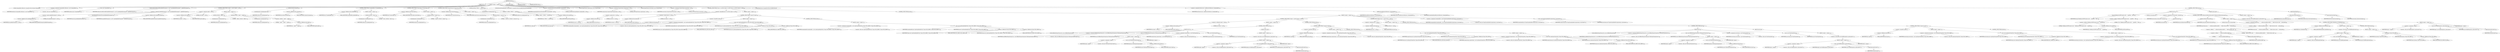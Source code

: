 digraph "execute" {  
"110" [label = <(METHOD,execute)<SUB>114</SUB>> ]
"6" [label = <(PARAM,this)<SUB>114</SUB>> ]
"111" [label = <(BLOCK,&lt;empty&gt;,&lt;empty&gt;)<SUB>114</SUB>> ]
"4" [label = <(LOCAL,Commandline toExecute: org.apache.tools.ant.types.Commandline)> ]
"112" [label = <(&lt;operator&gt;.assignment,Commandline toExecute = new Commandline())<SUB>116</SUB>> ]
"113" [label = <(IDENTIFIER,toExecute,Commandline toExecute = new Commandline())<SUB>116</SUB>> ]
"114" [label = <(&lt;operator&gt;.alloc,new Commandline())<SUB>116</SUB>> ]
"115" [label = <(&lt;init&gt;,new Commandline())<SUB>116</SUB>> ]
"3" [label = <(IDENTIFIER,toExecute,new Commandline())<SUB>116</SUB>> ]
"116" [label = <(setExecutable,setExecutable(rpmBuildCommand == null ? guessRpmBuildCommand() : rpmBuildCommand))<SUB>118</SUB>> ]
"117" [label = <(IDENTIFIER,toExecute,setExecutable(rpmBuildCommand == null ? guessRpmBuildCommand() : rpmBuildCommand))<SUB>118</SUB>> ]
"118" [label = <(&lt;operator&gt;.conditional,rpmBuildCommand == null ? guessRpmBuildCommand() : rpmBuildCommand)<SUB>118</SUB>> ]
"119" [label = <(&lt;operator&gt;.equals,rpmBuildCommand == null)<SUB>118</SUB>> ]
"120" [label = <(&lt;operator&gt;.fieldAccess,this.rpmBuildCommand)<SUB>118</SUB>> ]
"121" [label = <(IDENTIFIER,this,rpmBuildCommand == null)<SUB>118</SUB>> ]
"122" [label = <(FIELD_IDENTIFIER,rpmBuildCommand,rpmBuildCommand)<SUB>118</SUB>> ]
"123" [label = <(LITERAL,null,rpmBuildCommand == null)<SUB>118</SUB>> ]
"124" [label = <(guessRpmBuildCommand,this.guessRpmBuildCommand())<SUB>119</SUB>> ]
"5" [label = <(IDENTIFIER,this,this.guessRpmBuildCommand())<SUB>119</SUB>> ]
"125" [label = <(&lt;operator&gt;.fieldAccess,this.rpmBuildCommand)<SUB>120</SUB>> ]
"126" [label = <(IDENTIFIER,this,rpmBuildCommand == null ? guessRpmBuildCommand() : rpmBuildCommand)<SUB>120</SUB>> ]
"127" [label = <(FIELD_IDENTIFIER,rpmBuildCommand,rpmBuildCommand)<SUB>120</SUB>> ]
"128" [label = <(CONTROL_STRUCTURE,if (topDir != null),if (topDir != null))<SUB>121</SUB>> ]
"129" [label = <(&lt;operator&gt;.notEquals,topDir != null)<SUB>121</SUB>> ]
"130" [label = <(&lt;operator&gt;.fieldAccess,this.topDir)<SUB>121</SUB>> ]
"131" [label = <(IDENTIFIER,this,topDir != null)<SUB>121</SUB>> ]
"132" [label = <(FIELD_IDENTIFIER,topDir,topDir)<SUB>121</SUB>> ]
"133" [label = <(LITERAL,null,topDir != null)<SUB>121</SUB>> ]
"134" [label = <(BLOCK,&lt;empty&gt;,&lt;empty&gt;)<SUB>121</SUB>> ]
"135" [label = <(setValue,setValue(&quot;--define&quot;))<SUB>122</SUB>> ]
"136" [label = <(createArgument,createArgument())<SUB>122</SUB>> ]
"137" [label = <(IDENTIFIER,toExecute,createArgument())<SUB>122</SUB>> ]
"138" [label = <(LITERAL,&quot;--define&quot;,setValue(&quot;--define&quot;))<SUB>122</SUB>> ]
"139" [label = <(setValue,setValue(&quot;_topdir&quot; + topDir))<SUB>123</SUB>> ]
"140" [label = <(createArgument,createArgument())<SUB>123</SUB>> ]
"141" [label = <(IDENTIFIER,toExecute,createArgument())<SUB>123</SUB>> ]
"142" [label = <(&lt;operator&gt;.addition,&quot;_topdir&quot; + topDir)<SUB>123</SUB>> ]
"143" [label = <(LITERAL,&quot;_topdir&quot;,&quot;_topdir&quot; + topDir)<SUB>123</SUB>> ]
"144" [label = <(&lt;operator&gt;.fieldAccess,this.topDir)<SUB>123</SUB>> ]
"145" [label = <(IDENTIFIER,this,&quot;_topdir&quot; + topDir)<SUB>123</SUB>> ]
"146" [label = <(FIELD_IDENTIFIER,topDir,topDir)<SUB>123</SUB>> ]
"147" [label = <(setLine,setLine(command))<SUB>126</SUB>> ]
"148" [label = <(createArgument,createArgument())<SUB>126</SUB>> ]
"149" [label = <(IDENTIFIER,toExecute,createArgument())<SUB>126</SUB>> ]
"150" [label = <(&lt;operator&gt;.fieldAccess,this.command)<SUB>126</SUB>> ]
"151" [label = <(IDENTIFIER,this,setLine(command))<SUB>126</SUB>> ]
"152" [label = <(FIELD_IDENTIFIER,command,command)<SUB>126</SUB>> ]
"153" [label = <(CONTROL_STRUCTURE,if (cleanBuildDir),if (cleanBuildDir))<SUB>128</SUB>> ]
"154" [label = <(&lt;operator&gt;.fieldAccess,this.cleanBuildDir)<SUB>128</SUB>> ]
"155" [label = <(IDENTIFIER,this,if (cleanBuildDir))<SUB>128</SUB>> ]
"156" [label = <(FIELD_IDENTIFIER,cleanBuildDir,cleanBuildDir)<SUB>128</SUB>> ]
"157" [label = <(BLOCK,&lt;empty&gt;,&lt;empty&gt;)<SUB>128</SUB>> ]
"158" [label = <(setValue,setValue(&quot;--clean&quot;))<SUB>129</SUB>> ]
"159" [label = <(createArgument,createArgument())<SUB>129</SUB>> ]
"160" [label = <(IDENTIFIER,toExecute,createArgument())<SUB>129</SUB>> ]
"161" [label = <(LITERAL,&quot;--clean&quot;,setValue(&quot;--clean&quot;))<SUB>129</SUB>> ]
"162" [label = <(CONTROL_STRUCTURE,if (removeSpec),if (removeSpec))<SUB>131</SUB>> ]
"163" [label = <(&lt;operator&gt;.fieldAccess,this.removeSpec)<SUB>131</SUB>> ]
"164" [label = <(IDENTIFIER,this,if (removeSpec))<SUB>131</SUB>> ]
"165" [label = <(FIELD_IDENTIFIER,removeSpec,removeSpec)<SUB>131</SUB>> ]
"166" [label = <(BLOCK,&lt;empty&gt;,&lt;empty&gt;)<SUB>131</SUB>> ]
"167" [label = <(setValue,setValue(&quot;--rmspec&quot;))<SUB>132</SUB>> ]
"168" [label = <(createArgument,createArgument())<SUB>132</SUB>> ]
"169" [label = <(IDENTIFIER,toExecute,createArgument())<SUB>132</SUB>> ]
"170" [label = <(LITERAL,&quot;--rmspec&quot;,setValue(&quot;--rmspec&quot;))<SUB>132</SUB>> ]
"171" [label = <(CONTROL_STRUCTURE,if (removeSource),if (removeSource))<SUB>134</SUB>> ]
"172" [label = <(&lt;operator&gt;.fieldAccess,this.removeSource)<SUB>134</SUB>> ]
"173" [label = <(IDENTIFIER,this,if (removeSource))<SUB>134</SUB>> ]
"174" [label = <(FIELD_IDENTIFIER,removeSource,removeSource)<SUB>134</SUB>> ]
"175" [label = <(BLOCK,&lt;empty&gt;,&lt;empty&gt;)<SUB>134</SUB>> ]
"176" [label = <(setValue,setValue(&quot;--rmsource&quot;))<SUB>135</SUB>> ]
"177" [label = <(createArgument,createArgument())<SUB>135</SUB>> ]
"178" [label = <(IDENTIFIER,toExecute,createArgument())<SUB>135</SUB>> ]
"179" [label = <(LITERAL,&quot;--rmsource&quot;,setValue(&quot;--rmsource&quot;))<SUB>135</SUB>> ]
"180" [label = <(setValue,setValue(&quot;SPECS/&quot; + specFile))<SUB>138</SUB>> ]
"181" [label = <(createArgument,createArgument())<SUB>138</SUB>> ]
"182" [label = <(IDENTIFIER,toExecute,createArgument())<SUB>138</SUB>> ]
"183" [label = <(&lt;operator&gt;.addition,&quot;SPECS/&quot; + specFile)<SUB>138</SUB>> ]
"184" [label = <(LITERAL,&quot;SPECS/&quot;,&quot;SPECS/&quot; + specFile)<SUB>138</SUB>> ]
"185" [label = <(&lt;operator&gt;.fieldAccess,this.specFile)<SUB>138</SUB>> ]
"186" [label = <(IDENTIFIER,this,&quot;SPECS/&quot; + specFile)<SUB>138</SUB>> ]
"187" [label = <(FIELD_IDENTIFIER,specFile,specFile)<SUB>138</SUB>> ]
"9" [label = <(LOCAL,ExecuteStreamHandler streamhandler: org.apache.tools.ant.taskdefs.ExecuteStreamHandler)> ]
"188" [label = <(&lt;operator&gt;.assignment,ExecuteStreamHandler streamhandler = null)<SUB>140</SUB>> ]
"189" [label = <(IDENTIFIER,streamhandler,ExecuteStreamHandler streamhandler = null)<SUB>140</SUB>> ]
"190" [label = <(LITERAL,null,ExecuteStreamHandler streamhandler = null)<SUB>140</SUB>> ]
"15" [label = <(LOCAL,OutputStream outputstream: java.io.OutputStream)> ]
"191" [label = <(&lt;operator&gt;.assignment,OutputStream outputstream = null)<SUB>141</SUB>> ]
"192" [label = <(IDENTIFIER,outputstream,OutputStream outputstream = null)<SUB>141</SUB>> ]
"193" [label = <(LITERAL,null,OutputStream outputstream = null)<SUB>141</SUB>> ]
"24" [label = <(LOCAL,OutputStream errorstream: java.io.OutputStream)> ]
"194" [label = <(&lt;operator&gt;.assignment,OutputStream errorstream = null)<SUB>142</SUB>> ]
"195" [label = <(IDENTIFIER,errorstream,OutputStream errorstream = null)<SUB>142</SUB>> ]
"196" [label = <(LITERAL,null,OutputStream errorstream = null)<SUB>142</SUB>> ]
"197" [label = <(CONTROL_STRUCTURE,if (error == null &amp;&amp; output == null),if (error == null &amp;&amp; output == null))<SUB>143</SUB>> ]
"198" [label = <(&lt;operator&gt;.logicalAnd,error == null &amp;&amp; output == null)<SUB>143</SUB>> ]
"199" [label = <(&lt;operator&gt;.equals,error == null)<SUB>143</SUB>> ]
"200" [label = <(&lt;operator&gt;.fieldAccess,this.error)<SUB>143</SUB>> ]
"201" [label = <(IDENTIFIER,this,error == null)<SUB>143</SUB>> ]
"202" [label = <(FIELD_IDENTIFIER,error,error)<SUB>143</SUB>> ]
"203" [label = <(LITERAL,null,error == null)<SUB>143</SUB>> ]
"204" [label = <(&lt;operator&gt;.equals,output == null)<SUB>143</SUB>> ]
"205" [label = <(&lt;operator&gt;.fieldAccess,this.output)<SUB>143</SUB>> ]
"206" [label = <(IDENTIFIER,this,output == null)<SUB>143</SUB>> ]
"207" [label = <(FIELD_IDENTIFIER,output,output)<SUB>143</SUB>> ]
"208" [label = <(LITERAL,null,output == null)<SUB>143</SUB>> ]
"209" [label = <(BLOCK,&lt;empty&gt;,&lt;empty&gt;)<SUB>143</SUB>> ]
"210" [label = <(CONTROL_STRUCTURE,if (!quiet),if (!quiet))<SUB>144</SUB>> ]
"211" [label = <(&lt;operator&gt;.logicalNot,!quiet)<SUB>144</SUB>> ]
"212" [label = <(&lt;operator&gt;.fieldAccess,this.quiet)<SUB>144</SUB>> ]
"213" [label = <(IDENTIFIER,this,!quiet)<SUB>144</SUB>> ]
"214" [label = <(FIELD_IDENTIFIER,quiet,quiet)<SUB>144</SUB>> ]
"215" [label = <(BLOCK,&lt;empty&gt;,&lt;empty&gt;)<SUB>144</SUB>> ]
"216" [label = <(&lt;operator&gt;.assignment,streamhandler = new LogStreamHandler(this, Project.MSG_INFO, Project.MSG_WARN))<SUB>145</SUB>> ]
"217" [label = <(IDENTIFIER,streamhandler,streamhandler = new LogStreamHandler(this, Project.MSG_INFO, Project.MSG_WARN))<SUB>145</SUB>> ]
"218" [label = <(&lt;operator&gt;.alloc,new LogStreamHandler(this, Project.MSG_INFO, Project.MSG_WARN))<SUB>145</SUB>> ]
"219" [label = <(&lt;init&gt;,new LogStreamHandler(this, Project.MSG_INFO, Project.MSG_WARN))<SUB>145</SUB>> ]
"8" [label = <(IDENTIFIER,streamhandler,new LogStreamHandler(this, Project.MSG_INFO, Project.MSG_WARN))<SUB>145</SUB>> ]
"7" [label = <(IDENTIFIER,this,new LogStreamHandler(this, Project.MSG_INFO, Project.MSG_WARN))<SUB>145</SUB>> ]
"220" [label = <(&lt;operator&gt;.fieldAccess,Project.MSG_INFO)<SUB>145</SUB>> ]
"221" [label = <(IDENTIFIER,Project,new LogStreamHandler(this, Project.MSG_INFO, Project.MSG_WARN))<SUB>145</SUB>> ]
"222" [label = <(FIELD_IDENTIFIER,MSG_INFO,MSG_INFO)<SUB>145</SUB>> ]
"223" [label = <(&lt;operator&gt;.fieldAccess,Project.MSG_WARN)<SUB>146</SUB>> ]
"224" [label = <(IDENTIFIER,Project,new LogStreamHandler(this, Project.MSG_INFO, Project.MSG_WARN))<SUB>146</SUB>> ]
"225" [label = <(FIELD_IDENTIFIER,MSG_WARN,MSG_WARN)<SUB>146</SUB>> ]
"226" [label = <(CONTROL_STRUCTURE,else,else)<SUB>147</SUB>> ]
"227" [label = <(BLOCK,&lt;empty&gt;,&lt;empty&gt;)<SUB>147</SUB>> ]
"228" [label = <(&lt;operator&gt;.assignment,streamhandler = new LogStreamHandler(this, Project.MSG_DEBUG, Project.MSG_DEBUG))<SUB>148</SUB>> ]
"229" [label = <(IDENTIFIER,streamhandler,streamhandler = new LogStreamHandler(this, Project.MSG_DEBUG, Project.MSG_DEBUG))<SUB>148</SUB>> ]
"230" [label = <(&lt;operator&gt;.alloc,new LogStreamHandler(this, Project.MSG_DEBUG, Project.MSG_DEBUG))<SUB>148</SUB>> ]
"231" [label = <(&lt;init&gt;,new LogStreamHandler(this, Project.MSG_DEBUG, Project.MSG_DEBUG))<SUB>148</SUB>> ]
"11" [label = <(IDENTIFIER,streamhandler,new LogStreamHandler(this, Project.MSG_DEBUG, Project.MSG_DEBUG))<SUB>148</SUB>> ]
"10" [label = <(IDENTIFIER,this,new LogStreamHandler(this, Project.MSG_DEBUG, Project.MSG_DEBUG))<SUB>148</SUB>> ]
"232" [label = <(&lt;operator&gt;.fieldAccess,Project.MSG_DEBUG)<SUB>148</SUB>> ]
"233" [label = <(IDENTIFIER,Project,new LogStreamHandler(this, Project.MSG_DEBUG, Project.MSG_DEBUG))<SUB>148</SUB>> ]
"234" [label = <(FIELD_IDENTIFIER,MSG_DEBUG,MSG_DEBUG)<SUB>148</SUB>> ]
"235" [label = <(&lt;operator&gt;.fieldAccess,Project.MSG_DEBUG)<SUB>149</SUB>> ]
"236" [label = <(IDENTIFIER,Project,new LogStreamHandler(this, Project.MSG_DEBUG, Project.MSG_DEBUG))<SUB>149</SUB>> ]
"237" [label = <(FIELD_IDENTIFIER,MSG_DEBUG,MSG_DEBUG)<SUB>149</SUB>> ]
"238" [label = <(CONTROL_STRUCTURE,else,else)<SUB>151</SUB>> ]
"239" [label = <(BLOCK,&lt;empty&gt;,&lt;empty&gt;)<SUB>151</SUB>> ]
"240" [label = <(CONTROL_STRUCTURE,if (output != null),if (output != null))<SUB>152</SUB>> ]
"241" [label = <(&lt;operator&gt;.notEquals,output != null)<SUB>152</SUB>> ]
"242" [label = <(&lt;operator&gt;.fieldAccess,this.output)<SUB>152</SUB>> ]
"243" [label = <(IDENTIFIER,this,output != null)<SUB>152</SUB>> ]
"244" [label = <(FIELD_IDENTIFIER,output,output)<SUB>152</SUB>> ]
"245" [label = <(LITERAL,null,output != null)<SUB>152</SUB>> ]
"246" [label = <(BLOCK,&lt;empty&gt;,&lt;empty&gt;)<SUB>152</SUB>> ]
"247" [label = <(CONTROL_STRUCTURE,try,try)<SUB>153</SUB>> ]
"248" [label = <(BLOCK,try,try)<SUB>153</SUB>> ]
"13" [label = <(LOCAL,BufferedOutputStream bos: java.io.BufferedOutputStream)> ]
"249" [label = <(&lt;operator&gt;.assignment,BufferedOutputStream bos = new BufferedOutputStream(new FileOutputStream(output)))<SUB>154</SUB>> ]
"250" [label = <(IDENTIFIER,bos,BufferedOutputStream bos = new BufferedOutputStream(new FileOutputStream(output)))<SUB>154</SUB>> ]
"251" [label = <(&lt;operator&gt;.alloc,new BufferedOutputStream(new FileOutputStream(output)))<SUB>155</SUB>> ]
"252" [label = <(&lt;init&gt;,new BufferedOutputStream(new FileOutputStream(output)))<SUB>155</SUB>> ]
"12" [label = <(IDENTIFIER,bos,new BufferedOutputStream(new FileOutputStream(output)))<SUB>154</SUB>> ]
"253" [label = <(BLOCK,&lt;empty&gt;,&lt;empty&gt;)<SUB>155</SUB>> ]
"254" [label = <(&lt;operator&gt;.assignment,&lt;empty&gt;)> ]
"255" [label = <(IDENTIFIER,$obj3,&lt;empty&gt;)> ]
"256" [label = <(&lt;operator&gt;.alloc,new FileOutputStream(output))<SUB>155</SUB>> ]
"257" [label = <(&lt;init&gt;,new FileOutputStream(output))<SUB>155</SUB>> ]
"258" [label = <(IDENTIFIER,$obj3,new FileOutputStream(output))> ]
"259" [label = <(&lt;operator&gt;.fieldAccess,this.output)<SUB>155</SUB>> ]
"260" [label = <(IDENTIFIER,this,new FileOutputStream(output))<SUB>155</SUB>> ]
"261" [label = <(FIELD_IDENTIFIER,output,output)<SUB>155</SUB>> ]
"262" [label = <(IDENTIFIER,$obj3,&lt;empty&gt;)> ]
"263" [label = <(&lt;operator&gt;.assignment,outputstream = new PrintStream(bos))<SUB>156</SUB>> ]
"264" [label = <(IDENTIFIER,outputstream,outputstream = new PrintStream(bos))<SUB>156</SUB>> ]
"265" [label = <(&lt;operator&gt;.alloc,new PrintStream(bos))<SUB>156</SUB>> ]
"266" [label = <(&lt;init&gt;,new PrintStream(bos))<SUB>156</SUB>> ]
"14" [label = <(IDENTIFIER,outputstream,new PrintStream(bos))<SUB>156</SUB>> ]
"267" [label = <(IDENTIFIER,bos,new PrintStream(bos))<SUB>156</SUB>> ]
"268" [label = <(BLOCK,catch,catch)> ]
"269" [label = <(BLOCK,&lt;empty&gt;,&lt;empty&gt;)<SUB>157</SUB>> ]
"270" [label = <(&lt;operator&gt;.throw,throw new BuildException(e, getLocation());)<SUB>158</SUB>> ]
"271" [label = <(BLOCK,&lt;empty&gt;,&lt;empty&gt;)<SUB>158</SUB>> ]
"272" [label = <(&lt;operator&gt;.assignment,&lt;empty&gt;)> ]
"273" [label = <(IDENTIFIER,$obj6,&lt;empty&gt;)> ]
"274" [label = <(&lt;operator&gt;.alloc,new BuildException(e, getLocation()))<SUB>158</SUB>> ]
"275" [label = <(&lt;init&gt;,new BuildException(e, getLocation()))<SUB>158</SUB>> ]
"276" [label = <(IDENTIFIER,$obj6,new BuildException(e, getLocation()))> ]
"277" [label = <(IDENTIFIER,e,new BuildException(e, getLocation()))<SUB>158</SUB>> ]
"278" [label = <(getLocation,getLocation())<SUB>158</SUB>> ]
"16" [label = <(IDENTIFIER,this,getLocation())<SUB>158</SUB>> ]
"279" [label = <(IDENTIFIER,$obj6,&lt;empty&gt;)> ]
"280" [label = <(CONTROL_STRUCTURE,else,else)<SUB>160</SUB>> ]
"281" [label = <(CONTROL_STRUCTURE,if (!quiet),if (!quiet))<SUB>160</SUB>> ]
"282" [label = <(&lt;operator&gt;.logicalNot,!quiet)<SUB>160</SUB>> ]
"283" [label = <(&lt;operator&gt;.fieldAccess,this.quiet)<SUB>160</SUB>> ]
"284" [label = <(IDENTIFIER,this,!quiet)<SUB>160</SUB>> ]
"285" [label = <(FIELD_IDENTIFIER,quiet,quiet)<SUB>160</SUB>> ]
"286" [label = <(BLOCK,&lt;empty&gt;,&lt;empty&gt;)<SUB>160</SUB>> ]
"287" [label = <(&lt;operator&gt;.assignment,outputstream = new LogOutputStream(this, Project.MSG_INFO))<SUB>161</SUB>> ]
"288" [label = <(IDENTIFIER,outputstream,outputstream = new LogOutputStream(this, Project.MSG_INFO))<SUB>161</SUB>> ]
"289" [label = <(&lt;operator&gt;.alloc,new LogOutputStream(this, Project.MSG_INFO))<SUB>161</SUB>> ]
"290" [label = <(&lt;init&gt;,new LogOutputStream(this, Project.MSG_INFO))<SUB>161</SUB>> ]
"18" [label = <(IDENTIFIER,outputstream,new LogOutputStream(this, Project.MSG_INFO))<SUB>161</SUB>> ]
"17" [label = <(IDENTIFIER,this,new LogOutputStream(this, Project.MSG_INFO))<SUB>161</SUB>> ]
"291" [label = <(&lt;operator&gt;.fieldAccess,Project.MSG_INFO)<SUB>161</SUB>> ]
"292" [label = <(IDENTIFIER,Project,new LogOutputStream(this, Project.MSG_INFO))<SUB>161</SUB>> ]
"293" [label = <(FIELD_IDENTIFIER,MSG_INFO,MSG_INFO)<SUB>161</SUB>> ]
"294" [label = <(CONTROL_STRUCTURE,else,else)<SUB>162</SUB>> ]
"295" [label = <(BLOCK,&lt;empty&gt;,&lt;empty&gt;)<SUB>162</SUB>> ]
"296" [label = <(&lt;operator&gt;.assignment,outputstream = new LogOutputStream(this, Project.MSG_DEBUG))<SUB>163</SUB>> ]
"297" [label = <(IDENTIFIER,outputstream,outputstream = new LogOutputStream(this, Project.MSG_DEBUG))<SUB>163</SUB>> ]
"298" [label = <(&lt;operator&gt;.alloc,new LogOutputStream(this, Project.MSG_DEBUG))<SUB>163</SUB>> ]
"299" [label = <(&lt;init&gt;,new LogOutputStream(this, Project.MSG_DEBUG))<SUB>163</SUB>> ]
"20" [label = <(IDENTIFIER,outputstream,new LogOutputStream(this, Project.MSG_DEBUG))<SUB>163</SUB>> ]
"19" [label = <(IDENTIFIER,this,new LogOutputStream(this, Project.MSG_DEBUG))<SUB>163</SUB>> ]
"300" [label = <(&lt;operator&gt;.fieldAccess,Project.MSG_DEBUG)<SUB>163</SUB>> ]
"301" [label = <(IDENTIFIER,Project,new LogOutputStream(this, Project.MSG_DEBUG))<SUB>163</SUB>> ]
"302" [label = <(FIELD_IDENTIFIER,MSG_DEBUG,MSG_DEBUG)<SUB>163</SUB>> ]
"303" [label = <(CONTROL_STRUCTURE,if (error != null),if (error != null))<SUB>165</SUB>> ]
"304" [label = <(&lt;operator&gt;.notEquals,error != null)<SUB>165</SUB>> ]
"305" [label = <(&lt;operator&gt;.fieldAccess,this.error)<SUB>165</SUB>> ]
"306" [label = <(IDENTIFIER,this,error != null)<SUB>165</SUB>> ]
"307" [label = <(FIELD_IDENTIFIER,error,error)<SUB>165</SUB>> ]
"308" [label = <(LITERAL,null,error != null)<SUB>165</SUB>> ]
"309" [label = <(BLOCK,&lt;empty&gt;,&lt;empty&gt;)<SUB>165</SUB>> ]
"310" [label = <(CONTROL_STRUCTURE,try,try)<SUB>166</SUB>> ]
"311" [label = <(BLOCK,try,try)<SUB>166</SUB>> ]
"22" [label = <(LOCAL,BufferedOutputStream bos: java.io.BufferedOutputStream)> ]
"312" [label = <(&lt;operator&gt;.assignment,BufferedOutputStream bos = new BufferedOutputStream(new FileOutputStream(error)))<SUB>167</SUB>> ]
"313" [label = <(IDENTIFIER,bos,BufferedOutputStream bos = new BufferedOutputStream(new FileOutputStream(error)))<SUB>167</SUB>> ]
"314" [label = <(&lt;operator&gt;.alloc,new BufferedOutputStream(new FileOutputStream(error)))<SUB>168</SUB>> ]
"315" [label = <(&lt;init&gt;,new BufferedOutputStream(new FileOutputStream(error)))<SUB>168</SUB>> ]
"21" [label = <(IDENTIFIER,bos,new BufferedOutputStream(new FileOutputStream(error)))<SUB>167</SUB>> ]
"316" [label = <(BLOCK,&lt;empty&gt;,&lt;empty&gt;)<SUB>168</SUB>> ]
"317" [label = <(&lt;operator&gt;.assignment,&lt;empty&gt;)> ]
"318" [label = <(IDENTIFIER,$obj9,&lt;empty&gt;)> ]
"319" [label = <(&lt;operator&gt;.alloc,new FileOutputStream(error))<SUB>168</SUB>> ]
"320" [label = <(&lt;init&gt;,new FileOutputStream(error))<SUB>168</SUB>> ]
"321" [label = <(IDENTIFIER,$obj9,new FileOutputStream(error))> ]
"322" [label = <(&lt;operator&gt;.fieldAccess,this.error)<SUB>168</SUB>> ]
"323" [label = <(IDENTIFIER,this,new FileOutputStream(error))<SUB>168</SUB>> ]
"324" [label = <(FIELD_IDENTIFIER,error,error)<SUB>168</SUB>> ]
"325" [label = <(IDENTIFIER,$obj9,&lt;empty&gt;)> ]
"326" [label = <(&lt;operator&gt;.assignment,errorstream = new PrintStream(bos))<SUB>169</SUB>> ]
"327" [label = <(IDENTIFIER,errorstream,errorstream = new PrintStream(bos))<SUB>169</SUB>> ]
"328" [label = <(&lt;operator&gt;.alloc,new PrintStream(bos))<SUB>169</SUB>> ]
"329" [label = <(&lt;init&gt;,new PrintStream(bos))<SUB>169</SUB>> ]
"23" [label = <(IDENTIFIER,errorstream,new PrintStream(bos))<SUB>169</SUB>> ]
"330" [label = <(IDENTIFIER,bos,new PrintStream(bos))<SUB>169</SUB>> ]
"331" [label = <(BLOCK,catch,catch)> ]
"332" [label = <(BLOCK,&lt;empty&gt;,&lt;empty&gt;)<SUB>170</SUB>> ]
"333" [label = <(&lt;operator&gt;.throw,throw new BuildException(e, getLocation());)<SUB>171</SUB>> ]
"334" [label = <(BLOCK,&lt;empty&gt;,&lt;empty&gt;)<SUB>171</SUB>> ]
"335" [label = <(&lt;operator&gt;.assignment,&lt;empty&gt;)> ]
"336" [label = <(IDENTIFIER,$obj12,&lt;empty&gt;)> ]
"337" [label = <(&lt;operator&gt;.alloc,new BuildException(e, getLocation()))<SUB>171</SUB>> ]
"338" [label = <(&lt;init&gt;,new BuildException(e, getLocation()))<SUB>171</SUB>> ]
"339" [label = <(IDENTIFIER,$obj12,new BuildException(e, getLocation()))> ]
"340" [label = <(IDENTIFIER,e,new BuildException(e, getLocation()))<SUB>171</SUB>> ]
"341" [label = <(getLocation,getLocation())<SUB>171</SUB>> ]
"25" [label = <(IDENTIFIER,this,getLocation())<SUB>171</SUB>> ]
"342" [label = <(IDENTIFIER,$obj12,&lt;empty&gt;)> ]
"343" [label = <(CONTROL_STRUCTURE,else,else)<SUB>173</SUB>> ]
"344" [label = <(CONTROL_STRUCTURE,if (!quiet),if (!quiet))<SUB>173</SUB>> ]
"345" [label = <(&lt;operator&gt;.logicalNot,!quiet)<SUB>173</SUB>> ]
"346" [label = <(&lt;operator&gt;.fieldAccess,this.quiet)<SUB>173</SUB>> ]
"347" [label = <(IDENTIFIER,this,!quiet)<SUB>173</SUB>> ]
"348" [label = <(FIELD_IDENTIFIER,quiet,quiet)<SUB>173</SUB>> ]
"349" [label = <(BLOCK,&lt;empty&gt;,&lt;empty&gt;)<SUB>173</SUB>> ]
"350" [label = <(&lt;operator&gt;.assignment,errorstream = new LogOutputStream(this, Project.MSG_WARN))<SUB>174</SUB>> ]
"351" [label = <(IDENTIFIER,errorstream,errorstream = new LogOutputStream(this, Project.MSG_WARN))<SUB>174</SUB>> ]
"352" [label = <(&lt;operator&gt;.alloc,new LogOutputStream(this, Project.MSG_WARN))<SUB>174</SUB>> ]
"353" [label = <(&lt;init&gt;,new LogOutputStream(this, Project.MSG_WARN))<SUB>174</SUB>> ]
"27" [label = <(IDENTIFIER,errorstream,new LogOutputStream(this, Project.MSG_WARN))<SUB>174</SUB>> ]
"26" [label = <(IDENTIFIER,this,new LogOutputStream(this, Project.MSG_WARN))<SUB>174</SUB>> ]
"354" [label = <(&lt;operator&gt;.fieldAccess,Project.MSG_WARN)<SUB>174</SUB>> ]
"355" [label = <(IDENTIFIER,Project,new LogOutputStream(this, Project.MSG_WARN))<SUB>174</SUB>> ]
"356" [label = <(FIELD_IDENTIFIER,MSG_WARN,MSG_WARN)<SUB>174</SUB>> ]
"357" [label = <(CONTROL_STRUCTURE,else,else)<SUB>175</SUB>> ]
"358" [label = <(BLOCK,&lt;empty&gt;,&lt;empty&gt;)<SUB>175</SUB>> ]
"359" [label = <(&lt;operator&gt;.assignment,errorstream = new LogOutputStream(this, Project.MSG_DEBUG))<SUB>176</SUB>> ]
"360" [label = <(IDENTIFIER,errorstream,errorstream = new LogOutputStream(this, Project.MSG_DEBUG))<SUB>176</SUB>> ]
"361" [label = <(&lt;operator&gt;.alloc,new LogOutputStream(this, Project.MSG_DEBUG))<SUB>176</SUB>> ]
"362" [label = <(&lt;init&gt;,new LogOutputStream(this, Project.MSG_DEBUG))<SUB>176</SUB>> ]
"29" [label = <(IDENTIFIER,errorstream,new LogOutputStream(this, Project.MSG_DEBUG))<SUB>176</SUB>> ]
"28" [label = <(IDENTIFIER,this,new LogOutputStream(this, Project.MSG_DEBUG))<SUB>176</SUB>> ]
"363" [label = <(&lt;operator&gt;.fieldAccess,Project.MSG_DEBUG)<SUB>176</SUB>> ]
"364" [label = <(IDENTIFIER,Project,new LogOutputStream(this, Project.MSG_DEBUG))<SUB>176</SUB>> ]
"365" [label = <(FIELD_IDENTIFIER,MSG_DEBUG,MSG_DEBUG)<SUB>176</SUB>> ]
"366" [label = <(&lt;operator&gt;.assignment,streamhandler = new PumpStreamHandler(outputstream, errorstream))<SUB>178</SUB>> ]
"367" [label = <(IDENTIFIER,streamhandler,streamhandler = new PumpStreamHandler(outputstream, errorstream))<SUB>178</SUB>> ]
"368" [label = <(&lt;operator&gt;.alloc,new PumpStreamHandler(outputstream, errorstream))<SUB>178</SUB>> ]
"369" [label = <(&lt;init&gt;,new PumpStreamHandler(outputstream, errorstream))<SUB>178</SUB>> ]
"30" [label = <(IDENTIFIER,streamhandler,new PumpStreamHandler(outputstream, errorstream))<SUB>178</SUB>> ]
"370" [label = <(IDENTIFIER,outputstream,new PumpStreamHandler(outputstream, errorstream))<SUB>178</SUB>> ]
"371" [label = <(IDENTIFIER,errorstream,new PumpStreamHandler(outputstream, errorstream))<SUB>178</SUB>> ]
"372" [label = <(LOCAL,Execute exe: org.apache.tools.ant.taskdefs.Execute)> ]
"373" [label = <(&lt;operator&gt;.assignment,Execute exe = getExecute(toExecute, streamhandler))<SUB>181</SUB>> ]
"374" [label = <(IDENTIFIER,exe,Execute exe = getExecute(toExecute, streamhandler))<SUB>181</SUB>> ]
"375" [label = <(getExecute,getExecute(toExecute, streamhandler))<SUB>181</SUB>> ]
"31" [label = <(IDENTIFIER,this,getExecute(toExecute, streamhandler))<SUB>181</SUB>> ]
"376" [label = <(IDENTIFIER,toExecute,getExecute(toExecute, streamhandler))<SUB>181</SUB>> ]
"377" [label = <(IDENTIFIER,streamhandler,getExecute(toExecute, streamhandler))<SUB>181</SUB>> ]
"378" [label = <(CONTROL_STRUCTURE,try,try)<SUB>182</SUB>> ]
"379" [label = <(BLOCK,try,try)<SUB>182</SUB>> ]
"380" [label = <(log,log(&quot;Building the RPM based on the &quot; + specFile + &quot; file&quot;))<SUB>183</SUB>> ]
"32" [label = <(IDENTIFIER,this,log(&quot;Building the RPM based on the &quot; + specFile + &quot; file&quot;))<SUB>183</SUB>> ]
"381" [label = <(&lt;operator&gt;.addition,&quot;Building the RPM based on the &quot; + specFile + &quot; file&quot;)<SUB>183</SUB>> ]
"382" [label = <(&lt;operator&gt;.addition,&quot;Building the RPM based on the &quot; + specFile)<SUB>183</SUB>> ]
"383" [label = <(LITERAL,&quot;Building the RPM based on the &quot;,&quot;Building the RPM based on the &quot; + specFile)<SUB>183</SUB>> ]
"384" [label = <(&lt;operator&gt;.fieldAccess,this.specFile)<SUB>183</SUB>> ]
"385" [label = <(IDENTIFIER,this,&quot;Building the RPM based on the &quot; + specFile)<SUB>183</SUB>> ]
"386" [label = <(FIELD_IDENTIFIER,specFile,specFile)<SUB>183</SUB>> ]
"387" [label = <(LITERAL,&quot; file&quot;,&quot;Building the RPM based on the &quot; + specFile + &quot; file&quot;)<SUB>183</SUB>> ]
"388" [label = <(LOCAL,int returncode: int)> ]
"389" [label = <(&lt;operator&gt;.assignment,int returncode = execute())<SUB>184</SUB>> ]
"390" [label = <(IDENTIFIER,returncode,int returncode = execute())<SUB>184</SUB>> ]
"391" [label = <(execute,execute())<SUB>184</SUB>> ]
"392" [label = <(IDENTIFIER,exe,execute())<SUB>184</SUB>> ]
"393" [label = <(CONTROL_STRUCTURE,if (Execute.isFailure(returncode)),if (Execute.isFailure(returncode)))<SUB>185</SUB>> ]
"394" [label = <(isFailure,isFailure(returncode))<SUB>185</SUB>> ]
"395" [label = <(IDENTIFIER,Execute,isFailure(returncode))<SUB>185</SUB>> ]
"396" [label = <(IDENTIFIER,returncode,isFailure(returncode))<SUB>185</SUB>> ]
"397" [label = <(BLOCK,&lt;empty&gt;,&lt;empty&gt;)<SUB>185</SUB>> ]
"398" [label = <(LOCAL,String msg: java.lang.String)> ]
"399" [label = <(&lt;operator&gt;.assignment,String msg = &quot;'&quot; + toExecute.getExecutable() + &quot;' failed with exit code &quot; + returncode)<SUB>186</SUB>> ]
"400" [label = <(IDENTIFIER,msg,String msg = &quot;'&quot; + toExecute.getExecutable() + &quot;' failed with exit code &quot; + returncode)<SUB>186</SUB>> ]
"401" [label = <(&lt;operator&gt;.addition,&quot;'&quot; + toExecute.getExecutable() + &quot;' failed with exit code &quot; + returncode)<SUB>186</SUB>> ]
"402" [label = <(&lt;operator&gt;.addition,&quot;'&quot; + toExecute.getExecutable() + &quot;' failed with exit code &quot;)<SUB>186</SUB>> ]
"403" [label = <(&lt;operator&gt;.addition,&quot;'&quot; + toExecute.getExecutable())<SUB>186</SUB>> ]
"404" [label = <(LITERAL,&quot;'&quot;,&quot;'&quot; + toExecute.getExecutable())<SUB>186</SUB>> ]
"405" [label = <(getExecutable,getExecutable())<SUB>186</SUB>> ]
"406" [label = <(IDENTIFIER,toExecute,getExecutable())<SUB>186</SUB>> ]
"407" [label = <(LITERAL,&quot;' failed with exit code &quot;,&quot;'&quot; + toExecute.getExecutable() + &quot;' failed with exit code &quot;)<SUB>187</SUB>> ]
"408" [label = <(IDENTIFIER,returncode,&quot;'&quot; + toExecute.getExecutable() + &quot;' failed with exit code &quot; + returncode)<SUB>187</SUB>> ]
"409" [label = <(CONTROL_STRUCTURE,if (failOnError),if (failOnError))<SUB>188</SUB>> ]
"410" [label = <(&lt;operator&gt;.fieldAccess,this.failOnError)<SUB>188</SUB>> ]
"411" [label = <(IDENTIFIER,this,if (failOnError))<SUB>188</SUB>> ]
"412" [label = <(FIELD_IDENTIFIER,failOnError,failOnError)<SUB>188</SUB>> ]
"413" [label = <(BLOCK,&lt;empty&gt;,&lt;empty&gt;)<SUB>188</SUB>> ]
"414" [label = <(&lt;operator&gt;.throw,throw new BuildException(msg);)<SUB>189</SUB>> ]
"415" [label = <(BLOCK,&lt;empty&gt;,&lt;empty&gt;)<SUB>189</SUB>> ]
"416" [label = <(&lt;operator&gt;.assignment,&lt;empty&gt;)> ]
"417" [label = <(IDENTIFIER,$obj16,&lt;empty&gt;)> ]
"418" [label = <(&lt;operator&gt;.alloc,new BuildException(msg))<SUB>189</SUB>> ]
"419" [label = <(&lt;init&gt;,new BuildException(msg))<SUB>189</SUB>> ]
"420" [label = <(IDENTIFIER,$obj16,new BuildException(msg))> ]
"421" [label = <(IDENTIFIER,msg,new BuildException(msg))<SUB>189</SUB>> ]
"422" [label = <(IDENTIFIER,$obj16,&lt;empty&gt;)> ]
"423" [label = <(CONTROL_STRUCTURE,else,else)<SUB>190</SUB>> ]
"424" [label = <(BLOCK,&lt;empty&gt;,&lt;empty&gt;)<SUB>190</SUB>> ]
"425" [label = <(log,log(msg, Project.MSG_ERR))<SUB>191</SUB>> ]
"33" [label = <(IDENTIFIER,this,log(msg, Project.MSG_ERR))<SUB>191</SUB>> ]
"426" [label = <(IDENTIFIER,msg,log(msg, Project.MSG_ERR))<SUB>191</SUB>> ]
"427" [label = <(&lt;operator&gt;.fieldAccess,Project.MSG_ERR)<SUB>191</SUB>> ]
"428" [label = <(IDENTIFIER,Project,log(msg, Project.MSG_ERR))<SUB>191</SUB>> ]
"429" [label = <(FIELD_IDENTIFIER,MSG_ERR,MSG_ERR)<SUB>191</SUB>> ]
"430" [label = <(BLOCK,catch,catch)> ]
"431" [label = <(BLOCK,&lt;empty&gt;,&lt;empty&gt;)<SUB>194</SUB>> ]
"432" [label = <(&lt;operator&gt;.throw,throw new BuildException(e, getLocation());)<SUB>195</SUB>> ]
"433" [label = <(BLOCK,&lt;empty&gt;,&lt;empty&gt;)<SUB>195</SUB>> ]
"434" [label = <(&lt;operator&gt;.assignment,&lt;empty&gt;)> ]
"435" [label = <(IDENTIFIER,$obj17,&lt;empty&gt;)> ]
"436" [label = <(&lt;operator&gt;.alloc,new BuildException(e, getLocation()))<SUB>195</SUB>> ]
"437" [label = <(&lt;init&gt;,new BuildException(e, getLocation()))<SUB>195</SUB>> ]
"438" [label = <(IDENTIFIER,$obj17,new BuildException(e, getLocation()))> ]
"439" [label = <(IDENTIFIER,e,new BuildException(e, getLocation()))<SUB>195</SUB>> ]
"440" [label = <(getLocation,getLocation())<SUB>195</SUB>> ]
"34" [label = <(IDENTIFIER,this,getLocation())<SUB>195</SUB>> ]
"441" [label = <(IDENTIFIER,$obj17,&lt;empty&gt;)> ]
"442" [label = <(BLOCK,finally,finally)<SUB>196</SUB>> ]
"443" [label = <(close,close(outputstream))<SUB>197</SUB>> ]
"444" [label = <(IDENTIFIER,FileUtils,close(outputstream))<SUB>197</SUB>> ]
"445" [label = <(IDENTIFIER,outputstream,close(outputstream))<SUB>197</SUB>> ]
"446" [label = <(close,close(errorstream))<SUB>198</SUB>> ]
"447" [label = <(IDENTIFIER,FileUtils,close(errorstream))<SUB>198</SUB>> ]
"448" [label = <(IDENTIFIER,errorstream,close(errorstream))<SUB>198</SUB>> ]
"449" [label = <(MODIFIER,PUBLIC)> ]
"450" [label = <(MODIFIER,VIRTUAL)> ]
"451" [label = <(METHOD_RETURN,void)<SUB>114</SUB>> ]
  "110" -> "6" 
  "110" -> "111" 
  "110" -> "449" 
  "110" -> "450" 
  "110" -> "451" 
  "111" -> "4" 
  "111" -> "112" 
  "111" -> "115" 
  "111" -> "116" 
  "111" -> "128" 
  "111" -> "147" 
  "111" -> "153" 
  "111" -> "162" 
  "111" -> "171" 
  "111" -> "180" 
  "111" -> "9" 
  "111" -> "188" 
  "111" -> "15" 
  "111" -> "191" 
  "111" -> "24" 
  "111" -> "194" 
  "111" -> "197" 
  "111" -> "372" 
  "111" -> "373" 
  "111" -> "378" 
  "112" -> "113" 
  "112" -> "114" 
  "115" -> "3" 
  "116" -> "117" 
  "116" -> "118" 
  "118" -> "119" 
  "118" -> "124" 
  "118" -> "125" 
  "119" -> "120" 
  "119" -> "123" 
  "120" -> "121" 
  "120" -> "122" 
  "124" -> "5" 
  "125" -> "126" 
  "125" -> "127" 
  "128" -> "129" 
  "128" -> "134" 
  "129" -> "130" 
  "129" -> "133" 
  "130" -> "131" 
  "130" -> "132" 
  "134" -> "135" 
  "134" -> "139" 
  "135" -> "136" 
  "135" -> "138" 
  "136" -> "137" 
  "139" -> "140" 
  "139" -> "142" 
  "140" -> "141" 
  "142" -> "143" 
  "142" -> "144" 
  "144" -> "145" 
  "144" -> "146" 
  "147" -> "148" 
  "147" -> "150" 
  "148" -> "149" 
  "150" -> "151" 
  "150" -> "152" 
  "153" -> "154" 
  "153" -> "157" 
  "154" -> "155" 
  "154" -> "156" 
  "157" -> "158" 
  "158" -> "159" 
  "158" -> "161" 
  "159" -> "160" 
  "162" -> "163" 
  "162" -> "166" 
  "163" -> "164" 
  "163" -> "165" 
  "166" -> "167" 
  "167" -> "168" 
  "167" -> "170" 
  "168" -> "169" 
  "171" -> "172" 
  "171" -> "175" 
  "172" -> "173" 
  "172" -> "174" 
  "175" -> "176" 
  "176" -> "177" 
  "176" -> "179" 
  "177" -> "178" 
  "180" -> "181" 
  "180" -> "183" 
  "181" -> "182" 
  "183" -> "184" 
  "183" -> "185" 
  "185" -> "186" 
  "185" -> "187" 
  "188" -> "189" 
  "188" -> "190" 
  "191" -> "192" 
  "191" -> "193" 
  "194" -> "195" 
  "194" -> "196" 
  "197" -> "198" 
  "197" -> "209" 
  "197" -> "238" 
  "198" -> "199" 
  "198" -> "204" 
  "199" -> "200" 
  "199" -> "203" 
  "200" -> "201" 
  "200" -> "202" 
  "204" -> "205" 
  "204" -> "208" 
  "205" -> "206" 
  "205" -> "207" 
  "209" -> "210" 
  "210" -> "211" 
  "210" -> "215" 
  "210" -> "226" 
  "211" -> "212" 
  "212" -> "213" 
  "212" -> "214" 
  "215" -> "216" 
  "215" -> "219" 
  "216" -> "217" 
  "216" -> "218" 
  "219" -> "8" 
  "219" -> "7" 
  "219" -> "220" 
  "219" -> "223" 
  "220" -> "221" 
  "220" -> "222" 
  "223" -> "224" 
  "223" -> "225" 
  "226" -> "227" 
  "227" -> "228" 
  "227" -> "231" 
  "228" -> "229" 
  "228" -> "230" 
  "231" -> "11" 
  "231" -> "10" 
  "231" -> "232" 
  "231" -> "235" 
  "232" -> "233" 
  "232" -> "234" 
  "235" -> "236" 
  "235" -> "237" 
  "238" -> "239" 
  "239" -> "240" 
  "239" -> "303" 
  "239" -> "366" 
  "239" -> "369" 
  "240" -> "241" 
  "240" -> "246" 
  "240" -> "280" 
  "241" -> "242" 
  "241" -> "245" 
  "242" -> "243" 
  "242" -> "244" 
  "246" -> "247" 
  "247" -> "248" 
  "247" -> "268" 
  "248" -> "13" 
  "248" -> "249" 
  "248" -> "252" 
  "248" -> "263" 
  "248" -> "266" 
  "249" -> "250" 
  "249" -> "251" 
  "252" -> "12" 
  "252" -> "253" 
  "253" -> "254" 
  "253" -> "257" 
  "253" -> "262" 
  "254" -> "255" 
  "254" -> "256" 
  "257" -> "258" 
  "257" -> "259" 
  "259" -> "260" 
  "259" -> "261" 
  "263" -> "264" 
  "263" -> "265" 
  "266" -> "14" 
  "266" -> "267" 
  "268" -> "269" 
  "269" -> "270" 
  "270" -> "271" 
  "271" -> "272" 
  "271" -> "275" 
  "271" -> "279" 
  "272" -> "273" 
  "272" -> "274" 
  "275" -> "276" 
  "275" -> "277" 
  "275" -> "278" 
  "278" -> "16" 
  "280" -> "281" 
  "281" -> "282" 
  "281" -> "286" 
  "281" -> "294" 
  "282" -> "283" 
  "283" -> "284" 
  "283" -> "285" 
  "286" -> "287" 
  "286" -> "290" 
  "287" -> "288" 
  "287" -> "289" 
  "290" -> "18" 
  "290" -> "17" 
  "290" -> "291" 
  "291" -> "292" 
  "291" -> "293" 
  "294" -> "295" 
  "295" -> "296" 
  "295" -> "299" 
  "296" -> "297" 
  "296" -> "298" 
  "299" -> "20" 
  "299" -> "19" 
  "299" -> "300" 
  "300" -> "301" 
  "300" -> "302" 
  "303" -> "304" 
  "303" -> "309" 
  "303" -> "343" 
  "304" -> "305" 
  "304" -> "308" 
  "305" -> "306" 
  "305" -> "307" 
  "309" -> "310" 
  "310" -> "311" 
  "310" -> "331" 
  "311" -> "22" 
  "311" -> "312" 
  "311" -> "315" 
  "311" -> "326" 
  "311" -> "329" 
  "312" -> "313" 
  "312" -> "314" 
  "315" -> "21" 
  "315" -> "316" 
  "316" -> "317" 
  "316" -> "320" 
  "316" -> "325" 
  "317" -> "318" 
  "317" -> "319" 
  "320" -> "321" 
  "320" -> "322" 
  "322" -> "323" 
  "322" -> "324" 
  "326" -> "327" 
  "326" -> "328" 
  "329" -> "23" 
  "329" -> "330" 
  "331" -> "332" 
  "332" -> "333" 
  "333" -> "334" 
  "334" -> "335" 
  "334" -> "338" 
  "334" -> "342" 
  "335" -> "336" 
  "335" -> "337" 
  "338" -> "339" 
  "338" -> "340" 
  "338" -> "341" 
  "341" -> "25" 
  "343" -> "344" 
  "344" -> "345" 
  "344" -> "349" 
  "344" -> "357" 
  "345" -> "346" 
  "346" -> "347" 
  "346" -> "348" 
  "349" -> "350" 
  "349" -> "353" 
  "350" -> "351" 
  "350" -> "352" 
  "353" -> "27" 
  "353" -> "26" 
  "353" -> "354" 
  "354" -> "355" 
  "354" -> "356" 
  "357" -> "358" 
  "358" -> "359" 
  "358" -> "362" 
  "359" -> "360" 
  "359" -> "361" 
  "362" -> "29" 
  "362" -> "28" 
  "362" -> "363" 
  "363" -> "364" 
  "363" -> "365" 
  "366" -> "367" 
  "366" -> "368" 
  "369" -> "30" 
  "369" -> "370" 
  "369" -> "371" 
  "373" -> "374" 
  "373" -> "375" 
  "375" -> "31" 
  "375" -> "376" 
  "375" -> "377" 
  "378" -> "379" 
  "378" -> "430" 
  "378" -> "442" 
  "379" -> "380" 
  "379" -> "388" 
  "379" -> "389" 
  "379" -> "393" 
  "380" -> "32" 
  "380" -> "381" 
  "381" -> "382" 
  "381" -> "387" 
  "382" -> "383" 
  "382" -> "384" 
  "384" -> "385" 
  "384" -> "386" 
  "389" -> "390" 
  "389" -> "391" 
  "391" -> "392" 
  "393" -> "394" 
  "393" -> "397" 
  "394" -> "395" 
  "394" -> "396" 
  "397" -> "398" 
  "397" -> "399" 
  "397" -> "409" 
  "399" -> "400" 
  "399" -> "401" 
  "401" -> "402" 
  "401" -> "408" 
  "402" -> "403" 
  "402" -> "407" 
  "403" -> "404" 
  "403" -> "405" 
  "405" -> "406" 
  "409" -> "410" 
  "409" -> "413" 
  "409" -> "423" 
  "410" -> "411" 
  "410" -> "412" 
  "413" -> "414" 
  "414" -> "415" 
  "415" -> "416" 
  "415" -> "419" 
  "415" -> "422" 
  "416" -> "417" 
  "416" -> "418" 
  "419" -> "420" 
  "419" -> "421" 
  "423" -> "424" 
  "424" -> "425" 
  "425" -> "33" 
  "425" -> "426" 
  "425" -> "427" 
  "427" -> "428" 
  "427" -> "429" 
  "430" -> "431" 
  "431" -> "432" 
  "432" -> "433" 
  "433" -> "434" 
  "433" -> "437" 
  "433" -> "441" 
  "434" -> "435" 
  "434" -> "436" 
  "437" -> "438" 
  "437" -> "439" 
  "437" -> "440" 
  "440" -> "34" 
  "442" -> "443" 
  "442" -> "446" 
  "443" -> "444" 
  "443" -> "445" 
  "446" -> "447" 
  "446" -> "448" 
}
